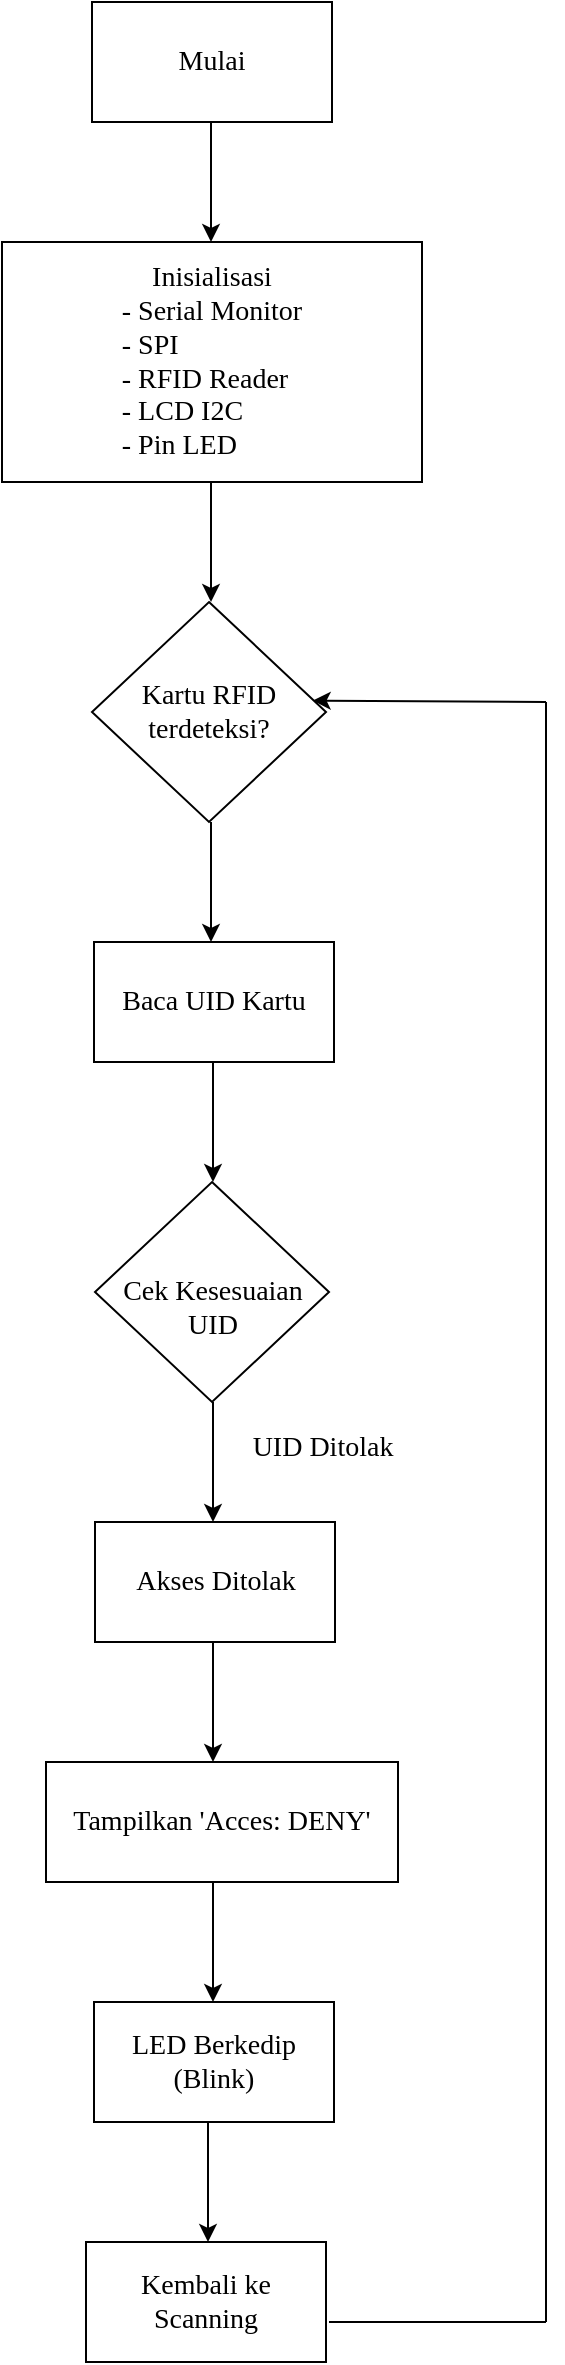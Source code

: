 <mxfile version="24.8.3">
  <diagram name="Halaman-1" id="mXRFkXrjYIDp9mhJqCh8">
    <mxGraphModel grid="1" page="1" gridSize="10" guides="1" tooltips="1" connect="1" arrows="1" fold="1" pageScale="1" pageWidth="827" pageHeight="1169" math="0" shadow="0">
      <root>
        <mxCell id="0" />
        <mxCell id="1" parent="0" />
        <mxCell id="1LckqO8gz-oXvZRWOQEw-1" value="&lt;font style=&quot;font-size: 14px;&quot; face=&quot;Comic Sans MS&quot;&gt;Mulai&lt;/font&gt;" style="rounded=0;whiteSpace=wrap;html=1;" vertex="1" parent="1">
          <mxGeometry x="293" y="40" width="120" height="60" as="geometry" />
        </mxCell>
        <mxCell id="1LckqO8gz-oXvZRWOQEw-2" value="" style="endArrow=classic;html=1;rounded=0;exitX=0.5;exitY=1;exitDx=0;exitDy=0;" edge="1" parent="1">
          <mxGeometry width="50" height="50" relative="1" as="geometry">
            <mxPoint x="352.5" y="100" as="sourcePoint" />
            <mxPoint x="352.5" y="160" as="targetPoint" />
          </mxGeometry>
        </mxCell>
        <mxCell id="1LckqO8gz-oXvZRWOQEw-3" value="&lt;div&gt;&lt;font style=&quot;font-size: 14px;&quot; face=&quot;Comic Sans MS&quot;&gt;&lt;br&gt;&lt;/font&gt;&lt;/div&gt;&lt;font style=&quot;&quot; face=&quot;Comic Sans MS&quot;&gt;&lt;div style=&quot;font-size: 14px;&quot;&gt;&lt;font style=&quot;&quot; face=&quot;Comic Sans MS&quot;&gt;&lt;br&gt;&lt;/font&gt;&lt;/div&gt;&lt;font style=&quot;font-size: 14px;&quot;&gt;Inisialisasi&lt;/font&gt;&lt;/font&gt;&lt;div style=&quot;text-align: left;&quot;&gt;&lt;span style=&quot;background-color: initial; font-family: &amp;quot;Comic Sans MS&amp;quot;; font-size: 14px;&quot;&gt;- Serial Monitor&lt;/span&gt;&lt;/div&gt;&lt;div style=&quot;text-align: left;&quot;&gt;&lt;span style=&quot;background-color: initial; font-family: &amp;quot;Comic Sans MS&amp;quot;; font-size: 14px;&quot;&gt;- SPI&lt;/span&gt;&lt;/div&gt;&lt;div&gt;&lt;div style=&quot;text-align: left;&quot;&gt;&lt;span style=&quot;background-color: initial; font-family: &amp;quot;Comic Sans MS&amp;quot;; font-size: 14px;&quot;&gt;- RFID Reader&lt;/span&gt;&lt;/div&gt;&lt;div style=&quot;text-align: left;&quot;&gt;&lt;span style=&quot;background-color: initial; font-family: &amp;quot;Comic Sans MS&amp;quot;; font-size: 14px;&quot;&gt;- LCD I2C&lt;/span&gt;&lt;/div&gt;&lt;div style=&quot;text-align: left;&quot;&gt;&lt;span style=&quot;background-color: initial; font-family: &amp;quot;Comic Sans MS&amp;quot;; font-size: 14px;&quot;&gt;- Pin LED&amp;nbsp;&lt;/span&gt;&lt;/div&gt;&lt;div&gt;&lt;div&gt;&lt;div style=&quot;text-align: left;&quot;&gt;&lt;font size=&quot;3&quot;&gt;&lt;br&gt;&lt;/font&gt;&lt;/div&gt;&lt;/div&gt;&lt;div&gt;&lt;div&gt;&lt;br&gt;&lt;/div&gt;&lt;/div&gt;&lt;/div&gt;&lt;/div&gt;" style="rounded=0;whiteSpace=wrap;html=1;" vertex="1" parent="1">
          <mxGeometry x="248" y="160" width="210" height="120" as="geometry" />
        </mxCell>
        <mxCell id="1LckqO8gz-oXvZRWOQEw-4" value="" style="endArrow=classic;html=1;rounded=0;exitX=0.5;exitY=1;exitDx=0;exitDy=0;" edge="1" parent="1">
          <mxGeometry width="50" height="50" relative="1" as="geometry">
            <mxPoint x="352.5" y="280" as="sourcePoint" />
            <mxPoint x="352.5" y="340" as="targetPoint" />
          </mxGeometry>
        </mxCell>
        <mxCell id="1LckqO8gz-oXvZRWOQEw-5" value="&lt;font face=&quot;Comic Sans MS&quot;&gt;&lt;span style=&quot;font-size: 14px;&quot;&gt;Kartu RFID terdeteksi?&lt;/span&gt;&lt;/font&gt;" style="rhombus;whiteSpace=wrap;html=1;" vertex="1" parent="1">
          <mxGeometry x="293" y="340" width="117" height="110" as="geometry" />
        </mxCell>
        <mxCell id="1LckqO8gz-oXvZRWOQEw-6" value="" style="endArrow=classic;html=1;rounded=0;exitX=0.5;exitY=1;exitDx=0;exitDy=0;" edge="1" parent="1">
          <mxGeometry width="50" height="50" relative="1" as="geometry">
            <mxPoint x="352.5" y="450" as="sourcePoint" />
            <mxPoint x="352.5" y="510" as="targetPoint" />
          </mxGeometry>
        </mxCell>
        <mxCell id="1LckqO8gz-oXvZRWOQEw-7" value="&lt;font face=&quot;Comic Sans MS&quot;&gt;&lt;span style=&quot;font-size: 14px;&quot;&gt;Baca UID Kartu&lt;/span&gt;&lt;/font&gt;" style="rounded=0;whiteSpace=wrap;html=1;" vertex="1" parent="1">
          <mxGeometry x="294" y="510" width="120" height="60" as="geometry" />
        </mxCell>
        <mxCell id="1LckqO8gz-oXvZRWOQEw-8" value="" style="endArrow=classic;html=1;rounded=0;exitX=0.5;exitY=1;exitDx=0;exitDy=0;" edge="1" parent="1">
          <mxGeometry width="50" height="50" relative="1" as="geometry">
            <mxPoint x="353.5" y="570" as="sourcePoint" />
            <mxPoint x="353.5" y="630" as="targetPoint" />
          </mxGeometry>
        </mxCell>
        <mxCell id="1LckqO8gz-oXvZRWOQEw-9" value="&lt;div&gt;&lt;font face=&quot;Comic Sans MS&quot;&gt;&lt;span style=&quot;font-size: 14px;&quot;&gt;&lt;br&gt;&lt;/span&gt;&lt;/font&gt;&lt;/div&gt;&lt;font face=&quot;Comic Sans MS&quot;&gt;&lt;span style=&quot;font-size: 14px;&quot;&gt;Cek Kesesuaian&lt;/span&gt;&lt;/font&gt;&lt;div&gt;&lt;font face=&quot;Comic Sans MS&quot;&gt;&lt;span style=&quot;font-size: 14px;&quot;&gt;UID&lt;/span&gt;&lt;/font&gt;&lt;/div&gt;" style="rhombus;whiteSpace=wrap;html=1;" vertex="1" parent="1">
          <mxGeometry x="294.5" y="630" width="117" height="110" as="geometry" />
        </mxCell>
        <mxCell id="1LckqO8gz-oXvZRWOQEw-10" value="" style="endArrow=classic;html=1;rounded=0;exitX=0.5;exitY=1;exitDx=0;exitDy=0;" edge="1" parent="1">
          <mxGeometry width="50" height="50" relative="1" as="geometry">
            <mxPoint x="353.5" y="740" as="sourcePoint" />
            <mxPoint x="353.5" y="800" as="targetPoint" />
          </mxGeometry>
        </mxCell>
        <mxCell id="1LckqO8gz-oXvZRWOQEw-11" value="&lt;font style=&quot;font-size: 14px;&quot; face=&quot;Comic Sans MS&quot;&gt;UID Ditolak&lt;/font&gt;" style="text;html=1;align=center;verticalAlign=middle;resizable=0;points=[];autosize=1;strokeColor=none;fillColor=none;" vertex="1" parent="1">
          <mxGeometry x="358" y="748" width="100" height="30" as="geometry" />
        </mxCell>
        <mxCell id="1LckqO8gz-oXvZRWOQEw-12" value="&lt;font face=&quot;Comic Sans MS&quot;&gt;&lt;span style=&quot;font-size: 14px;&quot;&gt;Akses Ditolak&lt;/span&gt;&lt;/font&gt;" style="rounded=0;whiteSpace=wrap;html=1;" vertex="1" parent="1">
          <mxGeometry x="294.5" y="800" width="120" height="60" as="geometry" />
        </mxCell>
        <mxCell id="1LckqO8gz-oXvZRWOQEw-13" value="" style="endArrow=classic;html=1;rounded=0;exitX=0.5;exitY=1;exitDx=0;exitDy=0;" edge="1" parent="1">
          <mxGeometry width="50" height="50" relative="1" as="geometry">
            <mxPoint x="353.5" y="860" as="sourcePoint" />
            <mxPoint x="353.5" y="920" as="targetPoint" />
          </mxGeometry>
        </mxCell>
        <mxCell id="1LckqO8gz-oXvZRWOQEw-14" value="&lt;font face=&quot;Comic Sans MS&quot;&gt;&lt;span style=&quot;font-size: 14px;&quot;&gt;Tampilkan &#39;Acces: DENY&#39;&lt;/span&gt;&lt;/font&gt;" style="rounded=0;whiteSpace=wrap;html=1;" vertex="1" parent="1">
          <mxGeometry x="270" y="920" width="176" height="60" as="geometry" />
        </mxCell>
        <mxCell id="1LckqO8gz-oXvZRWOQEw-15" value="" style="endArrow=classic;html=1;rounded=0;exitX=0.5;exitY=1;exitDx=0;exitDy=0;" edge="1" parent="1">
          <mxGeometry width="50" height="50" relative="1" as="geometry">
            <mxPoint x="353.5" y="980" as="sourcePoint" />
            <mxPoint x="353.5" y="1040" as="targetPoint" />
          </mxGeometry>
        </mxCell>
        <mxCell id="1LckqO8gz-oXvZRWOQEw-16" value="&lt;font face=&quot;Comic Sans MS&quot;&gt;&lt;span style=&quot;font-size: 14px;&quot;&gt;LED Berkedip (Blink)&lt;/span&gt;&lt;/font&gt;" style="rounded=0;whiteSpace=wrap;html=1;" vertex="1" parent="1">
          <mxGeometry x="294" y="1040" width="120" height="60" as="geometry" />
        </mxCell>
        <mxCell id="1LckqO8gz-oXvZRWOQEw-17" value="" style="endArrow=classic;html=1;rounded=0;exitX=0.5;exitY=1;exitDx=0;exitDy=0;" edge="1" parent="1">
          <mxGeometry width="50" height="50" relative="1" as="geometry">
            <mxPoint x="351" y="1100" as="sourcePoint" />
            <mxPoint x="351" y="1160" as="targetPoint" />
          </mxGeometry>
        </mxCell>
        <mxCell id="1LckqO8gz-oXvZRWOQEw-18" value="&lt;font face=&quot;Comic Sans MS&quot;&gt;&lt;span style=&quot;font-size: 14px;&quot;&gt;Kembali ke&lt;/span&gt;&lt;/font&gt;&lt;div&gt;&lt;font face=&quot;Comic Sans MS&quot;&gt;&lt;span style=&quot;font-size: 14px;&quot;&gt;Scanning&lt;/span&gt;&lt;/font&gt;&lt;/div&gt;" style="rounded=0;whiteSpace=wrap;html=1;" vertex="1" parent="1">
          <mxGeometry x="290" y="1160" width="120" height="60" as="geometry" />
        </mxCell>
        <mxCell id="1LckqO8gz-oXvZRWOQEw-19" value="" style="endArrow=none;html=1;rounded=0;" edge="1" parent="1">
          <mxGeometry width="50" height="50" relative="1" as="geometry">
            <mxPoint x="411.5" y="1200" as="sourcePoint" />
            <mxPoint x="520" y="1200" as="targetPoint" />
          </mxGeometry>
        </mxCell>
        <mxCell id="1LckqO8gz-oXvZRWOQEw-20" value="" style="endArrow=none;html=1;rounded=0;" edge="1" parent="1">
          <mxGeometry width="50" height="50" relative="1" as="geometry">
            <mxPoint x="520" y="1200" as="sourcePoint" />
            <mxPoint x="520" y="390" as="targetPoint" />
          </mxGeometry>
        </mxCell>
        <mxCell id="1LckqO8gz-oXvZRWOQEw-21" value="" style="endArrow=classic;html=1;rounded=0;entryX=0.943;entryY=0.448;entryDx=0;entryDy=0;entryPerimeter=0;" edge="1" parent="1" target="1LckqO8gz-oXvZRWOQEw-5">
          <mxGeometry width="50" height="50" relative="1" as="geometry">
            <mxPoint x="520" y="390" as="sourcePoint" />
            <mxPoint x="570" y="340" as="targetPoint" />
          </mxGeometry>
        </mxCell>
      </root>
    </mxGraphModel>
  </diagram>
</mxfile>
